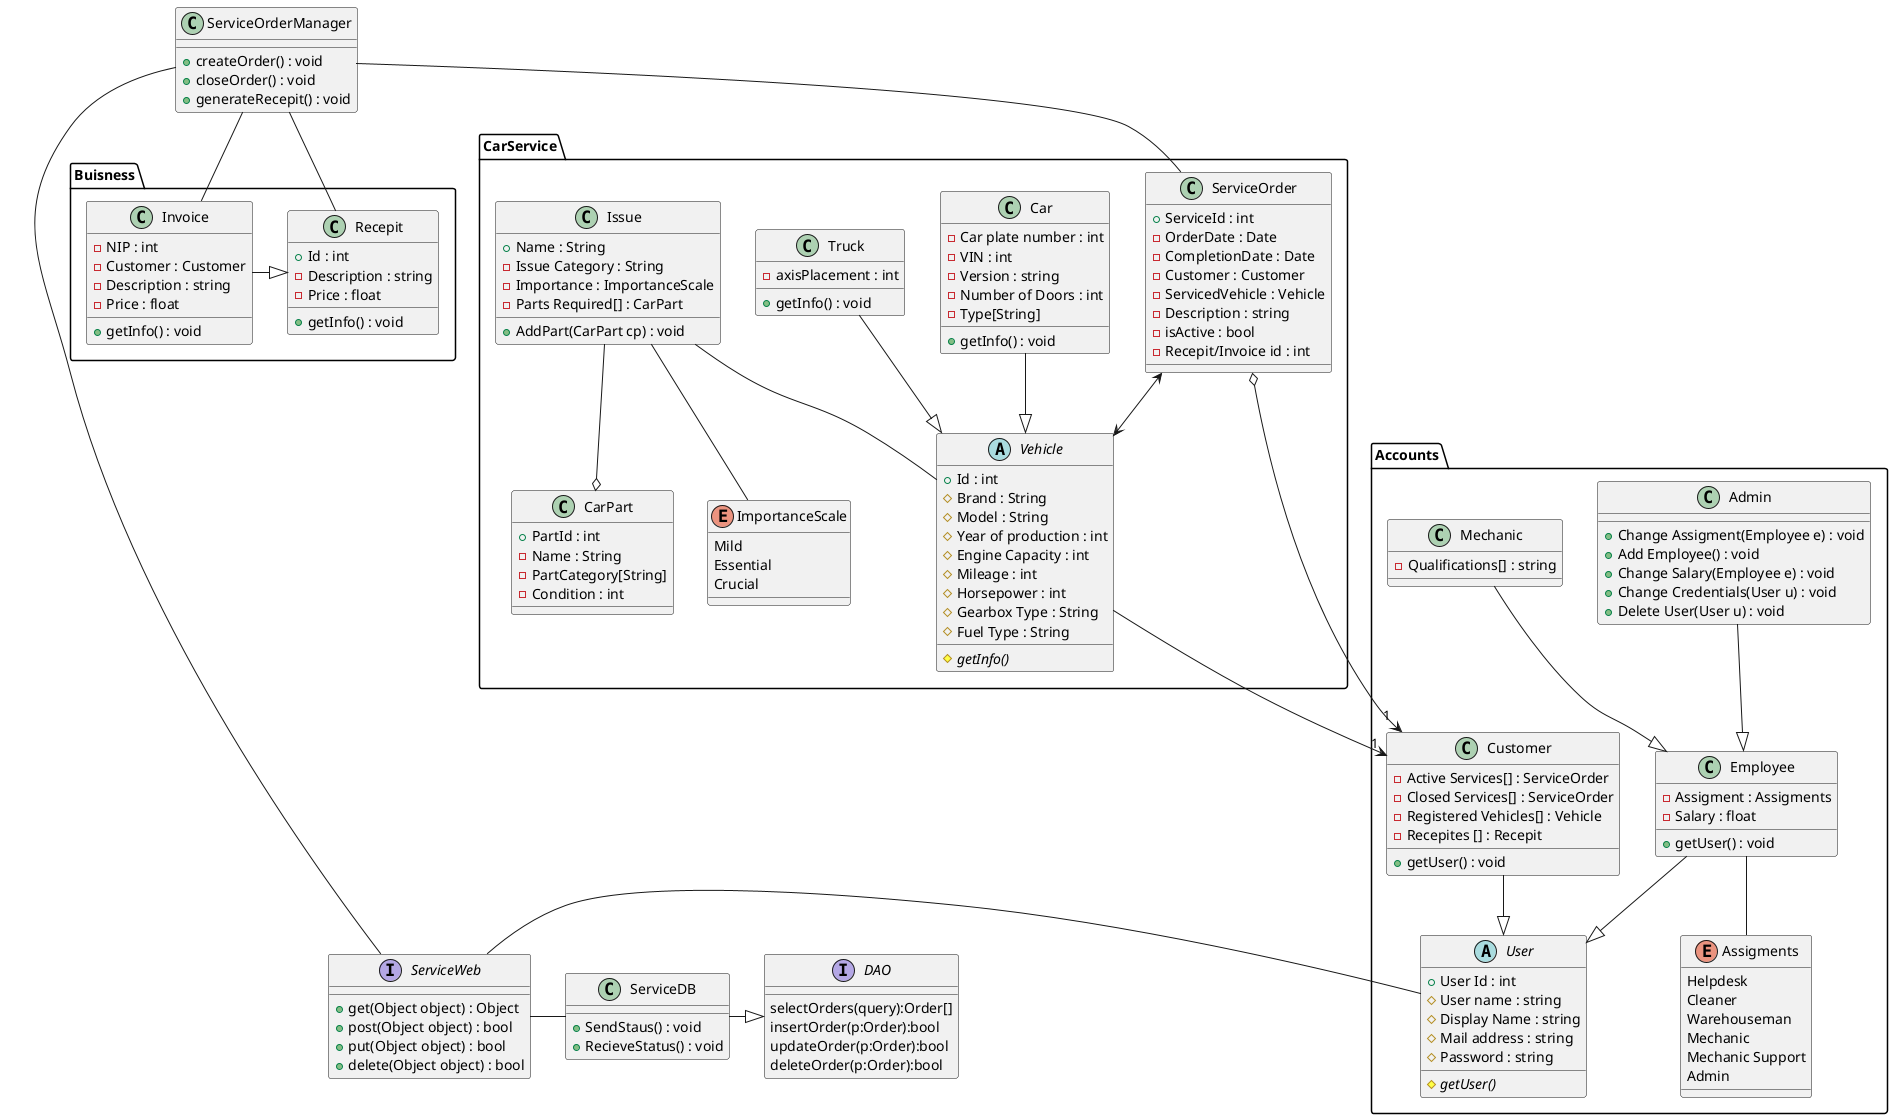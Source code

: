 @startuml class diagram
package CarService{
abstract class Vehicle {
    +Id : int
    #Brand : String
    #Model : String
    #Year of production : int
    #Engine Capacity : int
    #Mileage : int
    #Horsepower : int
    #Gearbox Type : String
    #Fuel Type : String
    
    #{abstract} getInfo()
}
class Car{
    -Car plate number : int
    -VIN : int
    -Version : string
    -Number of Doors : int
    -Type[String]
    +getInfo() : void
}
class Truck{
    -axisPlacement : int
    +getInfo() : void
}
class CarPart {
   +PartId : int
   -Name : String
   -PartCategory[String]
   -Condition : int
}

class Issue{
    +Name : String
    -Issue Category : String
    -Importance : ImportanceScale
    -Parts Required[] : CarPart
    +AddPart(CarPart cp) : void
}
enum ImportanceScale{
    Mild
    Essential
    Crucial
}

class ServiceOrder{
    +ServiceId : int
    -OrderDate : Date
    -CompletionDate : Date
    -Customer : Customer
    -ServicedVehicle : Vehicle
    -Description : string
    -isActive : bool
    -Recepit/Invoice id : int
}

}
class ServiceOrderManager{
    +createOrder() : void
    +closeOrder() : void
    ' part of closeOrder()
    +generateRecepit() : void
}
Interface ServiceWeb{
    'represents our web page
    +get(Object object) : Object
    +post(Object object) : bool
    +put(Object object) : bool
    +delete(Object object) : bool
}
package Accounts{
abstract class User{
    +User Id : int
    #User name : string
    #Display Name : string
    #Mail address : string
    #Password : string

    #{abstract} getUser()
}
class Customer{
    -Active Services[] : ServiceOrder
    -Closed Services[] : ServiceOrder
    -Registered Vehicles[] : Vehicle
    -Recepites [] : Recepit
    +getUser() : void
}
class Admin{
    +Change Assigment(Employee e) : void
    +Add Employee() : void
    +Change Salary(Employee e) : void
    +Change Credentials(User u) : void
    +Delete User(User u) : void

}
class Employee{
    -Assigment : Assigments
    -Salary : float

    +getUser() : void
}
class Mechanic{
    -Qualifications[] : string

}
enum Assigments{
    Helpdesk
    Cleaner
    Warehouseman
    Mechanic
    Mechanic Support
    Admin
}
}
package Buisness{
class Invoice{
    -NIP : int
    -Customer : Customer
    -Description : string
    -Price : float
    +getInfo() : void
}
class Recepit{
    +Id : int
    -Description : string
    -Price : float
     +getInfo() : void
}
}

Interface DAO{
    selectOrders(query):Order[]
    insertOrder(p:Order):bool
    updateOrder(p:Order):bool
    deleteOrder(p:Order):bool
}
class ServiceDB{
 +SendStaus() : void
 +RecieveStatus() : void
}
ServiceDB -|> DAO
ServiceOrderManager - ServiceWeb
ServiceWeb - ServiceDB
User - ServiceWeb
Car --|> Vehicle
Truck --|> Vehicle
Issue -- ImportanceScale
Issue -- Vehicle
Issue --o CarPart
ServiceOrder <--> Vehicle
ServiceOrder o---> "1" Customer
ServiceOrderManager -- ServiceOrder
ServiceOrderManager -- Invoice
ServiceOrderManager -- Recepit
Invoice -|> Recepit



Vehicle --> "1" Customer
Employee -- Assigments
Customer --|> User
Employee --|> User
Mechanic --|> Employee
Admin --|> Employee
@enduml